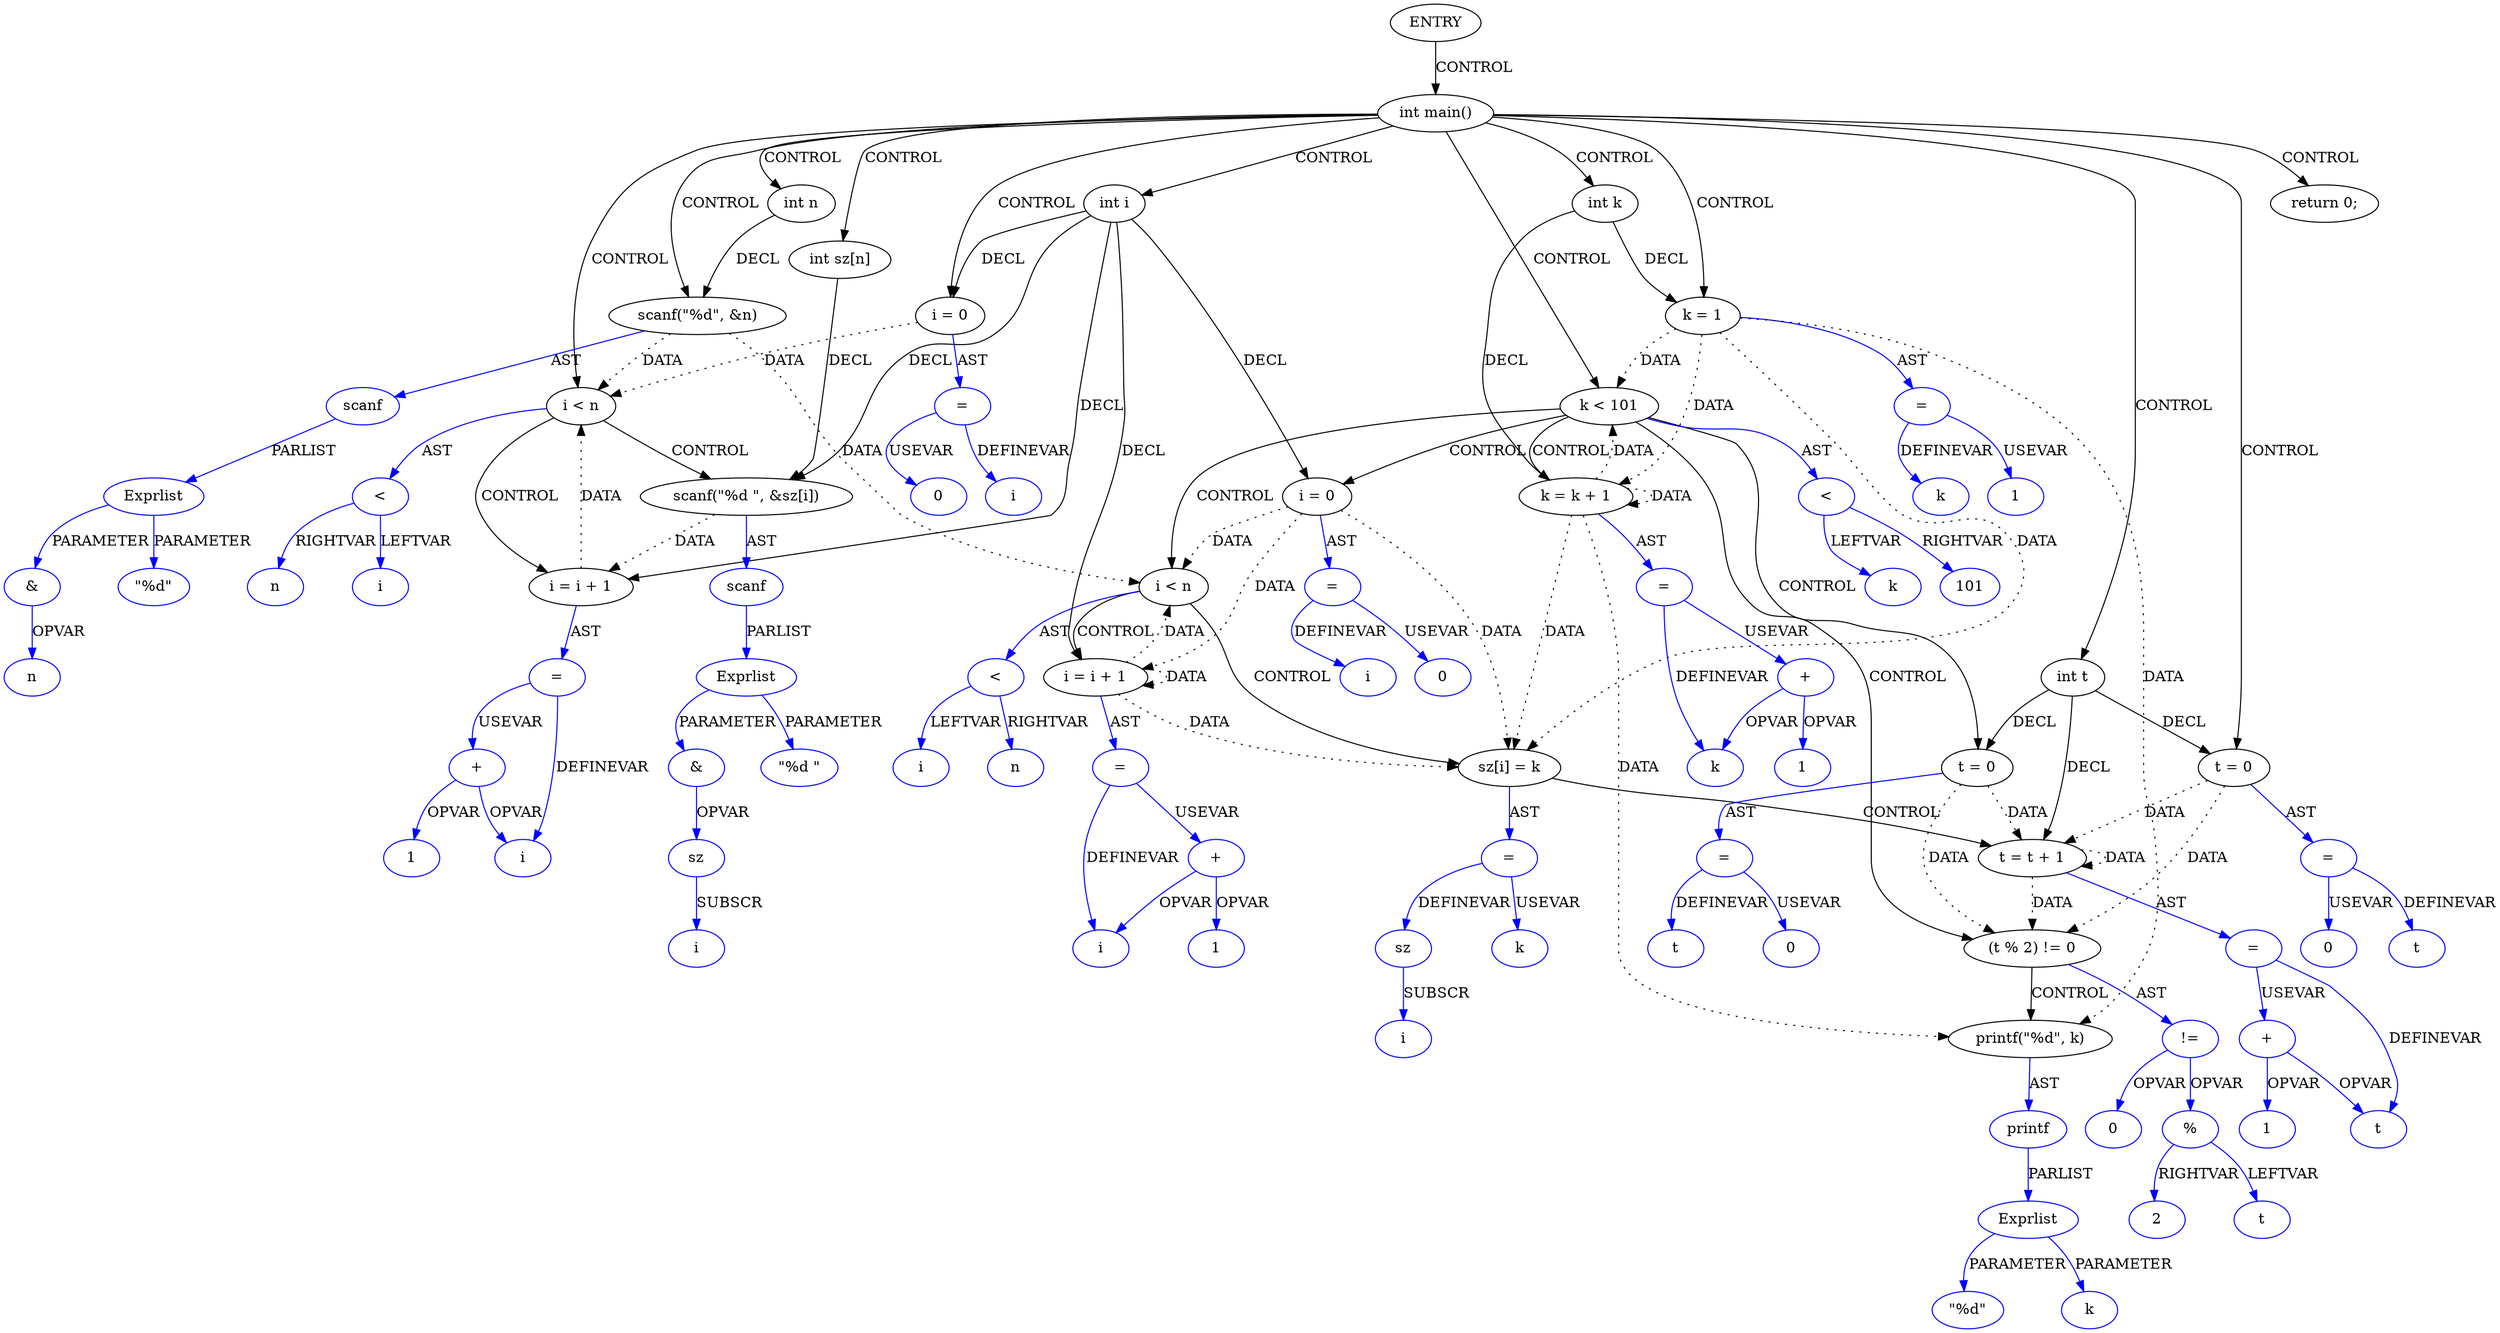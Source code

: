 digraph DotForMerge{
Node1 [label="ENTRY",type="ENTRY",coord="-1"];
Node2 [label="int main()",type="CONTROL",coord="2"];
Node4 [label="int n",type="DECL",coord="3",varname="n",vartype="int"];
Node5 [label="int i",type="DECL",coord="4",varname="i",vartype="int"];
Node6 [label="int k",type="DECL",coord="4",varname="k",vartype="int"];
Node7 [label="int t",type="DECL",coord="5",varname="t",vartype="int"];
Node8 [label="t = 0",type="ASSIGN",coord="6"];
Node9 [label="=",type="ASSIGNOP",coord="6",color=blue];
Node10 [label="t",type="VAR",coord="6",color=blue];
Node11 [label="0",type="CONST",coord="6",color=blue];
Node12 [label="scanf(\"%d\", &n)",type="CALL",coord="7"];
Node13 [label="scanf",type="FUNCNAME",coord="7",color=blue];
Node14 [label="Exprlist",type="EXPRS",coord="7",color=blue];
Node15 [label="\"%d\"",type="CONST",coord="7",color=blue];
Node16 [label="&",type="OP",coord="7",color=blue];
Node17 [label="n",type="VAR",coord="7",color=blue];
Node18 [label="int sz[n]",type="DECL",coord="8",varname="sz",vartype="int[]"];
Node19 [label="i = 0",type="ASSIGN",coord="9"];
Node20 [label="=",type="ASSIGNOP",coord="9",color=blue];
Node21 [label="i",type="VAR",coord="9",color=blue];
Node22 [label="0",type="CONST",coord="9",color=blue];
Node23 [label="i < n",type="CONTROL",coord="9"];
Node26 [label="scanf(\"%d \", &sz[i])",type="CALL",coord="10"];
Node27 [label="scanf",type="FUNCNAME",coord="10",color=blue];
Node28 [label="Exprlist",type="EXPRS",coord="10",color=blue];
Node29 [label="\"%d \"",type="CONST",coord="10",color=blue];
Node30 [label="&",type="OP",coord="10",color=blue];
Node31 [label="sz",type="VAR",coord="10",color=blue];
Node32 [label="i",type="VAR",coord="10",color=blue];
Node33 [label="i = i + 1",type="ASSIGN",coord="9"];
Node34 [label="=",type="ASSIGNOP",coord="9",color=blue];
Node35 [label="i",type="VAR",coord="9",color=blue];
Node36 [label="+",type="OP",coord="9",color=blue];
Node37 [label="1",type="CONST",coord="9",color=blue];
Node38 [label="<",type="OP",coord="9",color=blue];
Node39 [label="i",type="VAR",coord="9",color=blue];
Node40 [label="n",type="VAR",coord="9",color=blue];
Node41 [label="k = 1",type="ASSIGN",coord="12"];
Node42 [label="=",type="ASSIGNOP",coord="12",color=blue];
Node43 [label="k",type="VAR",coord="12",color=blue];
Node44 [label="1",type="CONST",coord="12",color=blue];
Node45 [label="k < 101",type="CONTROL",coord="12"];
Node48 [label="i = 0",type="ASSIGN",coord="13"];
Node49 [label="=",type="ASSIGNOP",coord="13",color=blue];
Node50 [label="i",type="VAR",coord="13",color=blue];
Node51 [label="0",type="CONST",coord="13",color=blue];
Node52 [label="i < n",type="CONTROL",coord="13"];
Node55 [label="sz[i] = k",type="CONTROL",coord="14"];
Node57 [label="t = t + 1",type="ASSIGN",coord="15"];
Node58 [label="=",type="ASSIGNOP",coord="15",color=blue];
Node59 [label="t",type="VAR",coord="15",color=blue];
Node60 [label="+",type="OP",coord="15",color=blue];
Node61 [label="1",type="CONST",coord="15",color=blue];
Node62 [label="=",type="ASSIGNOP",coord="14",color=blue];
Node63 [label="sz",type="VAR",coord="14",color=blue];
Node64 [label="i",type="VAR",coord="14",color=blue];
Node65 [label="k",type="VAR",coord="14",color=blue];
Node66 [label="i = i + 1",type="ASSIGN",coord="13"];
Node67 [label="=",type="ASSIGNOP",coord="13",color=blue];
Node68 [label="i",type="VAR",coord="13",color=blue];
Node69 [label="+",type="OP",coord="13",color=blue];
Node70 [label="1",type="CONST",coord="13",color=blue];
Node71 [label="<",type="OP",coord="13",color=blue];
Node72 [label="i",type="VAR",coord="13",color=blue];
Node73 [label="n",type="VAR",coord="13",color=blue];
Node74 [label="(t % 2) != 0",type="CONTROL",coord="18"];
Node76 [label="printf(\"%d\", k)",type="CALL",coord="19"];
Node77 [label="printf",type="FUNCNAME",coord="19",color=blue];
Node78 [label="Exprlist",type="EXPRS",coord="19",color=blue];
Node79 [label="\"%d\"",type="CONST",coord="19",color=blue];
Node80 [label="k",type="VAR",coord="19",color=blue];
Node81 [label="!=",type="OP",coord="18",color=blue];
Node82 [label="%",type="OP",coord="18",color=blue];
Node83 [label="t",type="VAR",coord="18",color=blue];
Node84 [label="2",type="CONST",coord="18",color=blue];
Node85 [label="0",type="CONST",coord="18",color=blue];
Node86 [label="t = 0",type="ASSIGN",coord="21"];
Node87 [label="=",type="ASSIGNOP",coord="21",color=blue];
Node88 [label="t",type="VAR",coord="21",color=blue];
Node89 [label="0",type="CONST",coord="21",color=blue];
Node90 [label="k = k + 1",type="ASSIGN",coord="12"];
Node91 [label="=",type="ASSIGNOP",coord="12",color=blue];
Node92 [label="k",type="VAR",coord="12",color=blue];
Node93 [label="+",type="OP",coord="12",color=blue];
Node94 [label="1",type="CONST",coord="12",color=blue];
Node95 [label="<",type="OP",coord="12",color=blue];
Node96 [label="k",type="VAR",coord="12",color=blue];
Node97 [label="101",type="CONST",coord="12",color=blue];
Node98 [label="return 0;",type="RETURN",coord="23"];
Node1->Node2 [label = "CONTROL" ];
Node2->Node4 [label = "CONTROL" ];
Node2->Node5 [label = "CONTROL" ];
Node2->Node6 [label = "CONTROL" ];
Node2->Node7 [label = "CONTROL" ];
Node2->Node8 [label = "CONTROL" ];
Node2->Node12 [label = "CONTROL" ];
Node2->Node18 [label = "CONTROL" ];
Node2->Node19 [label = "CONTROL" ];
Node2->Node23 [label = "CONTROL" ];
Node2->Node41 [label = "CONTROL" ];
Node2->Node45 [label = "CONTROL" ];
Node2->Node98 [label = "CONTROL" ];
Node23->Node26 [label = "CONTROL" ];
Node23->Node33 [label = "CONTROL" ];
Node45->Node48 [label = "CONTROL" ];
Node45->Node52 [label = "CONTROL" ];
Node45->Node74 [label = "CONTROL" ];
Node45->Node86 [label = "CONTROL" ];
Node45->Node90 [label = "CONTROL" ];
Node52->Node55 [label = "CONTROL" ];
Node52->Node66 [label = "CONTROL" ];
Node55->Node57 [label = "CONTROL" ];
Node74->Node76 [label = "CONTROL" ];
Node8->Node57 [label = "DATA", style = dotted ]
Node8->Node74 [label = "DATA", style = dotted ]
Node12->Node23 [label = "DATA", style = dotted ]
Node12->Node52 [label = "DATA", style = dotted ]
Node19->Node23 [label = "DATA", style = dotted ]
Node26->Node33 [label = "DATA", style = dotted ]
Node33->Node23 [label = "DATA", style = dotted ]
Node41->Node45 [label = "DATA", style = dotted ]
Node41->Node55 [label = "DATA", style = dotted ]
Node41->Node76 [label = "DATA", style = dotted ]
Node41->Node90 [label = "DATA", style = dotted ]
Node48->Node52 [label = "DATA", style = dotted ]
Node48->Node55 [label = "DATA", style = dotted ]
Node48->Node66 [label = "DATA", style = dotted ]
Node57->Node57 [label = "DATA", style = dotted ]
Node57->Node74 [label = "DATA", style = dotted ]
Node66->Node52 [label = "DATA", style = dotted ]
Node66->Node55 [label = "DATA", style = dotted ]
Node66->Node66 [label = "DATA", style = dotted ]
Node86->Node57 [label = "DATA", style = dotted ]
Node86->Node74 [label = "DATA", style = dotted ]
Node90->Node45 [label = "DATA", style = dotted ]
Node90->Node55 [label = "DATA", style = dotted ]
Node90->Node76 [label = "DATA", style = dotted ]
Node90->Node90 [label = "DATA", style = dotted ]
Node4->Node12 [label = "DECL"]
Node5->Node66 [label = "DECL"]
Node5->Node33 [label = "DECL"]
Node5->Node48 [label = "DECL"]
Node5->Node26 [label = "DECL"]
Node5->Node19 [label = "DECL"]
Node6->Node41 [label = "DECL"]
Node6->Node90 [label = "DECL"]
Node7->Node57 [label = "DECL"]
Node7->Node8 [label = "DECL"]
Node7->Node86 [label = "DECL"]
Node18->Node26 [label = "DECL"]
Node8->Node9 [label = "AST" color=blue]
Node9->Node10 [label = "DEFINEVAR" color=blue]
Node9->Node11 [label = "USEVAR" color=blue]
Node12->Node13 [label = "AST" color=blue]
Node13->Node14 [label = "PARLIST" color=blue]
Node14->Node15 [label = "PARAMETER" color=blue]
Node14->Node16 [label = "PARAMETER" color=blue]
Node16->Node17 [label = "OPVAR" color=blue]
Node19->Node20 [label = "AST" color=blue]
Node20->Node21 [label = "DEFINEVAR" color=blue]
Node20->Node22 [label = "USEVAR" color=blue]
Node23->Node38 [label = "AST" color=blue]
Node26->Node27 [label = "AST" color=blue]
Node27->Node28 [label = "PARLIST" color=blue]
Node28->Node29 [label = "PARAMETER" color=blue]
Node28->Node30 [label = "PARAMETER" color=blue]
Node30->Node31 [label = "OPVAR" color=blue]
Node31->Node32 [label = "SUBSCR" color=blue]
Node33->Node34 [label = "AST" color=blue]
Node34->Node35 [label = "DEFINEVAR" color=blue]
Node34->Node36 [label = "USEVAR" color=blue]
Node36->Node35 [label = "OPVAR" color=blue]
Node36->Node37 [label = "OPVAR" color=blue]
Node38->Node39 [label = "LEFTVAR" color=blue]
Node38->Node40 [label = "RIGHTVAR" color=blue]
Node41->Node42 [label = "AST" color=blue]
Node42->Node43 [label = "DEFINEVAR" color=blue]
Node42->Node44 [label = "USEVAR" color=blue]
Node45->Node95 [label = "AST" color=blue]
Node48->Node49 [label = "AST" color=blue]
Node49->Node50 [label = "DEFINEVAR" color=blue]
Node49->Node51 [label = "USEVAR" color=blue]
Node52->Node71 [label = "AST" color=blue]
Node55->Node62 [label = "AST" color=blue]
Node57->Node58 [label = "AST" color=blue]
Node58->Node59 [label = "DEFINEVAR" color=blue]
Node58->Node60 [label = "USEVAR" color=blue]
Node60->Node59 [label = "OPVAR" color=blue]
Node60->Node61 [label = "OPVAR" color=blue]
Node62->Node63 [label = "DEFINEVAR" color=blue]
Node62->Node65 [label = "USEVAR" color=blue]
Node63->Node64 [label = "SUBSCR" color=blue]
Node66->Node67 [label = "AST" color=blue]
Node67->Node68 [label = "DEFINEVAR" color=blue]
Node67->Node69 [label = "USEVAR" color=blue]
Node69->Node68 [label = "OPVAR" color=blue]
Node69->Node70 [label = "OPVAR" color=blue]
Node71->Node72 [label = "LEFTVAR" color=blue]
Node71->Node73 [label = "RIGHTVAR" color=blue]
Node74->Node81 [label = "AST" color=blue]
Node76->Node77 [label = "AST" color=blue]
Node77->Node78 [label = "PARLIST" color=blue]
Node78->Node79 [label = "PARAMETER" color=blue]
Node78->Node80 [label = "PARAMETER" color=blue]
Node81->Node82 [label = "OPVAR" color=blue]
Node81->Node85 [label = "OPVAR" color=blue]
Node82->Node83 [label = "LEFTVAR" color=blue]
Node82->Node84 [label = "RIGHTVAR" color=blue]
Node86->Node87 [label = "AST" color=blue]
Node87->Node88 [label = "DEFINEVAR" color=blue]
Node87->Node89 [label = "USEVAR" color=blue]
Node90->Node91 [label = "AST" color=blue]
Node91->Node92 [label = "DEFINEVAR" color=blue]
Node91->Node93 [label = "USEVAR" color=blue]
Node93->Node92 [label = "OPVAR" color=blue]
Node93->Node94 [label = "OPVAR" color=blue]
Node95->Node96 [label = "LEFTVAR" color=blue]
Node95->Node97 [label = "RIGHTVAR" color=blue]
}
